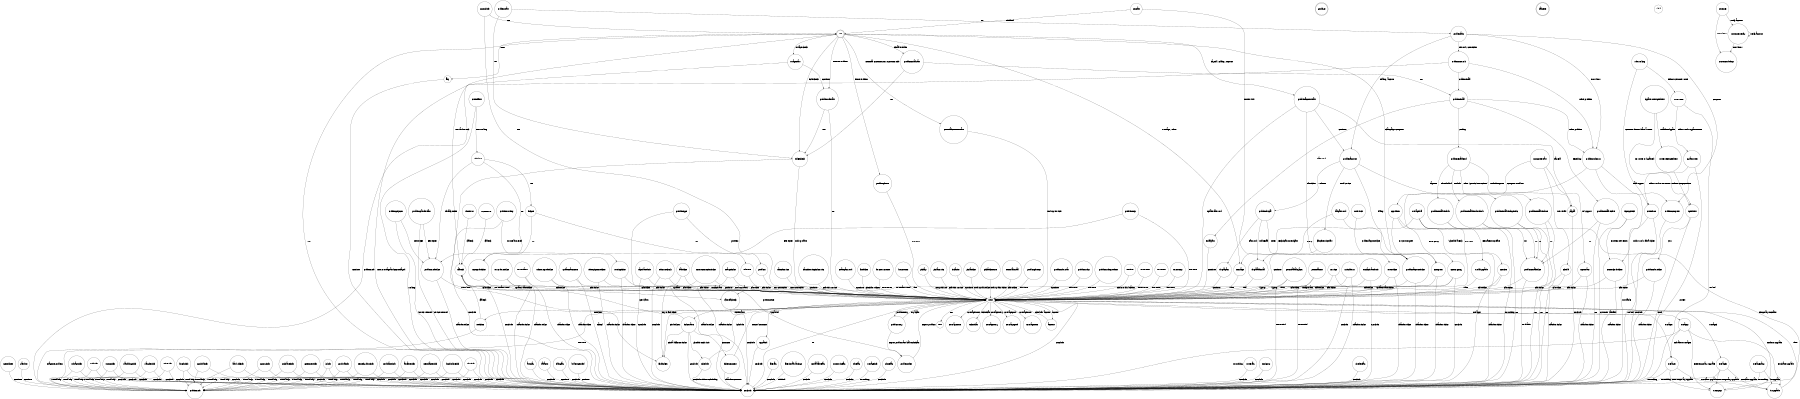 digraph callcenter {
    size = "12,12";
    node [shape = doublecircle]; root goodbye callpeter;
    node [shape = hexagon]; robot;
    node [shape = circle];
    1404lincolninfo -> conclude [ label = "Conclude" ];
    1404lincolninfo -> problemweb [ label = "I need help" ];
    account -> robot [ label = "Check for account" ];
    autopay -> conclude [ label = "conclude" ];
    badactor -> conclude [ label = "Continue" ];
    badpassword -> conclude [ label = "No" ];
    badpassword -> drupaladdemail [ label = "Retry" ];
    badticket -> findtickets [ label = "Try to find ticket" ];
    badticket -> robot [ label = "Look up status" ];
    billingfaq -> conclude [ label = "conclude" ];
    bulksuspended -> conclude [ label = "Continue" ];
    bwtempup -> robot [ label = "Perform upgrade" ];
    bwuldlupgrade -> robot [ label = "robot" ];
    bwupgrade -> robot [ label = "robot" ];
    bypassrouter -> conclude [ label = "Worked" ];
    bypassrouter -> custreboot [ label = "Didn't work or No Router - Reboot computer" ];
    bypassrouterspeedtest -> speedtest [ label = "No router or bypassed" ];
    bypassrouterspeedtest -> routerresetspeedtest [ label = "Unable to bypass" ];
    calltech -> conclude [ label = "conclude" ];
    calltech -> cantreachtech [ label = "No one answered" ];
    calltech -> robot [ label = "Update/Make Ticket" ];
    cancelservice -> robot [ label = "Continue" ];
    cancelservicepickservice -> robot [ label = "Edit this service" ];
    cancelservicestart -> robot [ label = "Continue" ];
    cantreachtech -> conclude [ label = "conclude" ];
    captivatedunit -> conclude [ label = "Conclude" ];
    captivatedunit -> robot [ label = "Uncaptivate" ];
    ccbuild -> conclude [ label = "Abandon ticket" ];
    ccbuild -> robot [ label = "File ticket" ];
    ccconclude -> root [ label = "Yes" ];
    ccconclude -> robot [ label = "No" ];
    cccontract -> conclude [ label = "Abandon ticket" ];
    cccontract -> robot [ label = "File ticket" ];
    ccemergency -> conclude [ label = "conclude" ];
    ccemergency -> cantreachtech [ label = "No one answered" ];
    ccemergency -> robot [ label = "Update/Make Ticket" ];
    ccomputer -> conclude [ label = "Abandon ticket" ];
    ccomputer -> robot [ label = "File ticket" ];
    ccomputerstart -> cccontract [ label = "IT Support" ];
    ccomputerstart -> ccproblem [ label = "Computer Problem" ];
    ccomputerstart -> ccbuild [ label = "New Build" ];
    cconsite -> conclude [ label = "Abandon ticket" ];
    cconsite -> robot [ label = "File ticket" ];
    ccproblem -> ccemergency [ label = "Emergency" ];
    ccproblem -> cconsite [ label = "Schedule a Tech" ];
    ccproblem -> ccomputer [ label = "In Store Dropoff" ];
    cochranesinfo -> conclude [ label = "Conclude" ];
    cochranesinfo -> problemweb [ label = "I need help" ];
    comcast -> root [ label = "Finished" ];
    comcast -> routerticket [ label = "Router visit" ];
    conclude -> root [ label = "Yes" ];
    conclude -> robot [ label = "No" ];
    cpm_vpinfo -> conclude [ label = "Conclude" ];
    cpm_vpinfo -> problemweb [ label = "I need help" ];
    cpmbulkinfo -> conclude [ label = "Conclude" ];
    cpmbulkinfo -> problemweb [ label = "I need help" ];
    createpassword -> robot [ label = "Continue" ];
    custendprobticket -> conclude [ label = "Abandon ticket" ];
    custendprobticket -> robot [ label = "File ticket" ];
    customer -> customer_lookup [ label = "Don't know" ];
    customer -> customer_verify [ label = "Verify account" ];
    customer_verify -> customer_lookup [ label = "Don't know" ];
    customer_verify -> customer_verify [ label = "Verify account" ];
    custreboot -> custendprobticket [ label = "Didn't work - file a ticket" ];
    custreboot -> conclude [ label = "Worked" ];
    custselftest -> conclude [ label = "Working" ];
    custselftest -> volodown [ label = "Not working" ];
    drupaladdemail -> robot [ label = "Add" ];
    drupalpass -> robot [ label = "Continue" ];
    emailpass -> robot [ label = "Continue" ];
    ethernetcheck -> conclude [ label = "conclude" ];
    ethernetcheck -> robot [ label = "Continue" ];
    faqs -> conclude [ label = "continue" ];
    fiberfaq -> conclude [ label = "conclude" ];
    fiberinstallwarnings -> conclude [ label = "Finished " ];
    findpoe -> voloreset [ label = "Yes" ];
    findpoe -> nopoeprobticket [ label = "No" ];
    findticket -> robot [ label = "Check for tickets" ];
    findtickets -> robot [ label = "Find tickets" ];
    forcetowerreset -> robot [ label = "Reset Tower" ];
    greencrestinfo -> conclude [ label = "Conclude" ];
    greencrestinfo -> problemweb [ label = "I need help" ];
    gsr_bulkinfo -> conclude [ label = "Conclude" ];
    gsr_bulkinfo -> problemweb [ label = "I need help" ];
    hardwickinfo -> conclude [ label = "Conclude" ];
    hardwickinfo -> problemweb [ label = "I need help" ];
    hvcustomer -> robot [ label = "robot" ];
    jsjinfo -> conclude [ label = "Conclude" ];
    jsjinfo -> problemweb [ label = "I need help" ];
    kennedywilsoninfo -> conclude [ label = "Conclude" ];
    kennedywilsoninfo -> problemweb [ label = "I need help" ];
    lancasterinfo -> conclude [ label = "Conclude" ];
    lancasterinfo -> problemweb [ label = "I need help" ];
    lincolnshireinfo -> conclude [ label = "Conclude" ];
    lincolnshireinfo -> problemweb [ label = "I need help" ];
    message -> robot [ label = "robot" ];
    mhminfo -> conclude [ label = "Conclude" ];
    mhminfo -> problemweb [ label = "I need help" ];
    moulinaptsinfo -> conclude [ label = "Conclude" ];
    moulinaptsinfo -> problemweb [ label = "I need help" ];
    mxualacartefaq -> conclude [ label = "conclude" ];
    mxunoconnectionticket -> conclude [ label = "Abandon ticket" ];
    mxunoconnectionticket -> robot [ label = "File ticket" ];
    nextchapterinfo -> conclude [ label = "Conclude" ];
    nextchapterinfo -> problemweb [ label = "I need help" ];
    noarpsticket -> conclude [ label = "Abandon ticket" ];
    noarpsticket -> robot [ label = "File ticket" ];
    nonservicefaq -> conclude [ label = "conclude" ];
    nopoeprobticket -> conclude [ label = "Abandon ticket" ];
    nopoeprobticket -> robot [ label = "File ticket" ];
    noservices -> problemaccountticket [ label = "problemaccountticket" ];
    notickets -> problemweb [ label = "Diagnose problem" ];
    notickets -> calltech [ label = "calltech" ];
    opentickets -> problemweb [ label = "Continue " ];
    otherfaq -> conclude [ label = "conclude" ];
    outagestart -> conclude [ label = "Known Outage and ETR Relayed" ];
    outagestart -> problemwebstart [ label = "Continue" ];
    overage1 -> conclude [ label = "Do nothing" ];
    overage1 -> bwupgrade [ label = "Purchase upgrade" ];
    overage1 -> bwtempup [ label = "Free temporary upgrade" ];
    overage2 -> conclude [ label = "Do nothing" ];
    overage2 -> overage1 [ label = "Info about overages" ];
    overage2 -> bwupgrade [ label = "Purchase upgrade" ];
    overage2 -> bwtempup [ label = "Free temporary upgrade" ];
    overage3 -> conclude [ label = "Do nothing" ];
    overage3 -> bwupgrade [ label = "Purchase upgrade" ];
    overage3 -> bwtempup [ label = "Free temporary upgrade" ];
    overageinfo -> conclude [ label = "Do nothing" ];
    overagemany -> conclude [ label = "Do nothing" ];
    overagemany -> bwupgrade [ label = "bwupgrade" ];
    overageuldl -> conclude [ label = "Do nothing" ];
    overageuldl -> bwuldlupgrade [ label = "Permanent Increase" ];
    overageuldl -> bwtempup [ label = "Temporary Increase" ];
    overageuldl -> message [ label = "Technician Investigate" ];
    pastdue -> problemweb [ label = "Continue " ];
    paypal -> conclude [ label = "conclude" ];
    phonefaq -> conclude [ label = "conclude" ];
    pickaip -> robot [ label = "Bump this IP" ];
    pickaservice -> robot [ label = "Edit this service" ];
    pickasite -> robot [ label = "Continue" ];
    pickaticket -> robot [ label = "Look up this ticket" ];
    pickaticketcore -> robot [ label = "Look up this ticket" ];
    potentialbaileyapts -> conclude [ label = "Nevermind" ];
    potentialbaileyapts -> robot [ label = "Signup" ];
    potentialcustomerstart -> robot [ label = "Look up services" ];
    potentialinstall -> robot [ label = "File Ticket" ];
    potentialmxu -> conclude [ label = "Nevermind" ];
    potentialmxu -> robot [ label = "Signup" ];
    problem -> robot [ label = "Test connection" ];
    problemaccount -> paypal [ label = "Payment" ];
    problemaccount -> cancelservicestart [ label = "End Service" ];
    problemaccount -> problemdrupal [ label = "Volo.net" ];
    problemaccount -> problemaccountticket [ label = "Billing" ];
    problemaccountstart -> paypal [ label = "Pay Bill" ];
    problemaccountstart -> problemaccount [ label = "Continue" ];
    problemaccountstart -> robot [ label = "Update Password" ];
    problemaccountstart -> problemaccountticket [ label = "File Ticket" ];
    problemaccountticket -> conclude [ label = "Abandon ticket" ];
    problemaccountticket -> robot [ label = "File ticket" ];
    problematic -> problemcomputer [ label = "Computer" ];
    problematic -> problemunknown [ label = "Don't know" ];
    problematic -> problemnetwork [ label = "Network / connection" ];
    problematic -> problemaccount [ label = "Billing / account" ];
    problemcomputer -> conclude [ label = "conclude" ];
    problemdrupal -> drupalpass [ label = "Password" ];
    problemdrupal -> problemaccountticket [ label = "Other" ];
    problemdrupal -> drupaladdemail [ label = "Add Email" ];
    problememail -> emailpass [ label = "Password" ];
    problememail -> problemunknown [ label = "Other problem" ];
    problememail -> problememailreceive [ label = "Receiving" ];
    problememail -> problememailsend [ label = "Sending" ];
    problememailreceive -> conclude [ label = "Yes" ];
    problememailreceive -> problememailticket [ label = "No" ];
    problememailsend -> problememailsend_outlook [ label = "Outlook" ];
    problememailsend -> problememailsend_oe [ label = "Outlook Express" ];
    problememailsend -> problememailsend_tb [ label = "Thunderbird" ];
    problememailsend -> problememailsend_generic [ label = "Other (generic instructions)" ];
    problememailsend_generic -> conclude [ label = "Yes" ];
    problememailsend_generic -> problememailticket [ label = "No" ];
    problememailsend_oe -> conclude [ label = "Yes" ];
    problememailsend_oe -> problememailticket [ label = "No" ];
    problememailsend_outlook -> conclude [ label = "Yes" ];
    problememailsend_outlook -> problememailticket [ label = "No" ];
    problememailsend_tb -> conclude [ label = "Yes" ];
    problememailsend_tb -> problememailticket [ label = "No" ];
    problememailstart -> ticketcheck [ label = "Yes" ];
    problememailstart -> problememail [ label = "No" ];
    problememailticket -> conclude [ label = "No thanks" ];
    problememailticket -> robot [ label = "File Ticket" ];
    problemgrandstream -> conclude [ label = "Service restored" ];
    problemgrandstream -> problemwebticket [ label = "File ticket " ];
    problemnetwork -> problemunknown [ label = "Other problem" ];
    problemnetwork -> problemweb [ label = "problemweb" ];
    problemnetwork -> problememail [ label = "problememail" ];
    problemnoip -> problemwebticket [ label = "File ticket" ];
    problemnoip -> robot [ label = "Run tests" ];
    problemother -> robot [ label = "Report problem" ];
    problemphone -> robot [ label = "Run tests" ];
    problemphone2 -> robot [ label = "Run tests" ];
    problempolycom -> conclude [ label = "Service restored" ];
    problempolycom -> problemwebticket [ label = "File ticket " ];
    problemretry -> problemother [ label = "Report problem and call technician" ];
    problemretry -> robot [ label = "Try again" ];
    problemrouting -> conclude [ label = "conclude" ];
    problemrouting -> routingticket [ label = "No one answered" ];
    problemslowstart -> robot [ label = "Continue" ];
    problemslowticket -> conclude [ label = "Abandon ticket" ];
    problemslowticket -> robot [ label = "File ticket" ];
    problemstart -> problematic [ label = "No" ];
    problemstart -> ticketcheck [ label = "Yes" ];
    problemtype -> problem [ label = "problem" ];
    problemtype -> problemother [ label = "problemother" ];
    problemunknown -> problemcomputer [ label = "Paid support" ];
    problemunknown -> conclude [ label = "No thanks" ];
    problemunknown -> robot [ label = "Run tests" ];
    problemweb -> robot [ label = "Run tests" ];
    problemweb2 -> robot [ label = "Run tests" ];
    problemweb_goodtest -> robot [ label = "Run tests" ];
    problemwebstart -> ticketcheck [ label = "Yes" ];
    problemwebstart -> robot [ label = "No" ];
    problemwebticket -> conclude [ label = "Abandon ticket" ];
    problemwebticket -> robot [ label = "File ticket" ];
    retrieve -> robot [ label = "Retrieve this location" ];
    robot -> overage2 [ label = "overage2" ];
    robot -> ticketstatus [ label = "ticketstatus" ];
    robot -> test [ label = "test" ];
    robot -> overage1 [ label = "overage1" ];
    robot -> coveragesome [ label = "coveragesome" ];
    robot -> conclude [ label = "conclude" ];
    robot -> technician [ label = "technician" ];
    robot -> coverageretry [ label = "coverageretry" ];
    robot -> account [ label = "account" ];
    robot -> upgraded [ label = "upgraded" ];
    robot -> coveragegood [ label = "coveragegood" ];
    robot -> notickets [ label = "notickets" ];
    robot -> problemretry [ label = "problemretry" ];
    robot -> coveragenone [ label = "coveragenone" ];
    robot -> overage3 [ label = "overage3" ];
    roboterror -> calltech [ label = "calltech" ];
    robsaptsinfo -> conclude [ label = "Conclude" ];
    robsaptsinfo -> problemweb [ label = "I need help" ];
    root -> outagestart [ label = "Outage Check" ];
    root -> problemaccountstart [ label = "Pay Bill / Billing / Account" ];
    root -> potentialcustomerstart [ label = "Potential Customer/New Customer Info" ];
    root -> ticketcheck [ label = "ticketcheck" ];
    root -> faqs [ label = "FAQs" ];
    root -> message [ label = "Message / Other" ];
    root -> problememailstart [ label = "Email Problem" ];
    root -> problemwebstart [ label = "Internet Problem" ];
    root -> problemphone [ label = "Phone Problem" ];
    root -> calltech [ label = "Forward to tech" ];
    root -> ccomputer [ label = "Champaign Computer" ];
    routerfaq -> conclude [ label = "conclude" ];
    routerreset -> conclude [ label = "Worked" ];
    routerreset -> bypassrouter [ label = "Didn't work - Bypass Router" ];
    routerresetspeedtest -> speedtest [ label = "Continue" ];
    routerticket -> conclude [ label = "Abandon ticket" ];
    routerticket -> robot [ label = "File ticket" ];
    routingticket -> conclude [ label = "Abandon ticket" ];
    routingticket -> robot [ label = "File ticket" ];
    schedule -> conclude [ label = "Conclude without scheduling" ];
    schedule -> robot [ label = "Schedule" ];
    screenerror -> calltech [ label = "calltech" ];
    services -> conclude [ label = "conclude" ];
    services -> robot [ label = "robot" ];
    signupcheck -> custendprobticket [ label = "Problem still exists" ];
    signupcheck -> conclude [ label = "Customer Satisfied" ];
    smithinfo -> conclude [ label = "Conclude" ];
    smithinfo -> problemweb [ label = "I need help" ];
    speedtest -> conclude [ label = "Good" ];
    speedtest -> problemslowticket [ label = "Slow" ];
    switchdown -> conclude [ label = "Abandon ticket" ];
    switchdown -> robot [ label = "File ticket" ];
    ticketcheck -> findtickets [ label = "Don't know" ];
    ticketcheck -> robot [ label = "Look up status" ];
    ticketcomment -> conclude [ label = "Abandon comment" ];
    ticketcomment -> robot [ label = "Record comment" ];
    ticketstatus -> ticketcomment [ label = "Comment" ];
    ticketstatus -> conclude [ label = "Conclude" ];
    ticketstatus -> findtickets [ label = "Find a different ticket" ];
    ticketstatus -> calltech [ label = "Get Status" ];
    ticketstatus -> schedule [ label = "Schedule Tech Visit" ];
    tnccaptivatedunit -> conclude [ label = "Conclude" ];
    tnccaptivatedunit -> robot [ label = "Uncaptivate" ];
    tncsignup -> conclude [ label = "Conclude " ];
    towerdownticket -> conclude [ label = "Abandon ticket" ];
    towerdownticket -> robot [ label = "File ticket" ];
    towerreset -> robot [ label = "Reset Tower" ];
    towerstatus -> conclude [ label = "Abandon ticket" ];
    towerstatus -> robot [ label = "File ticket" ];
    towertest -> robot [ label = "Run Tests" ];
    towertest2 -> robot [ label = "Run Tests" ];
    ucomminfo -> conclude [ label = "Conclude" ];
    ucomminfo -> problemweb [ label = "I need help" ];
    unknownprobticket -> conclude [ label = "Abandon ticket" ];
    unknownprobticket -> robot [ label = "File ticket" ];
    updatestatements -> conclude [ label = "Cancel" ];
    updatestatements -> robot [ label = "Update" ];
    upgraded -> conclude [ label = "conclude" ];
    volodown -> problemwebticket [ label = "Already Reset" ];
    volodown -> nopoeprobticket [ label = "No" ];
    volodown -> findpoe [ label = "Yes" ];
    voloequipmentticket -> conclude [ label = "Abandon ticket" ];
    voloequipmentticket -> robot [ label = "File ticket" ];
    voloreset -> robot [ label = "Test connection" ];
    voloworking -> routerreset [ label = "Reboot customer router" ];
    voloworking -> custreboot [ label = "Customer doesn't have a router" ];
    waholdingsinfo -> conclude [ label = "Conclude" ];
    waholdingsinfo -> problemweb [ label = "I need help" ];
    wamplerinfo -> conclude [ label = "Conclude" ];
    wamplerinfo -> problemweb [ label = "I need help" ];
    weinerinfo -> conclude [ label = "Conclude" ];
    weinerinfo -> problemweb [ label = "I need help" ];
    wirelessfaq -> conclude [ label = "conclude" ];
}
